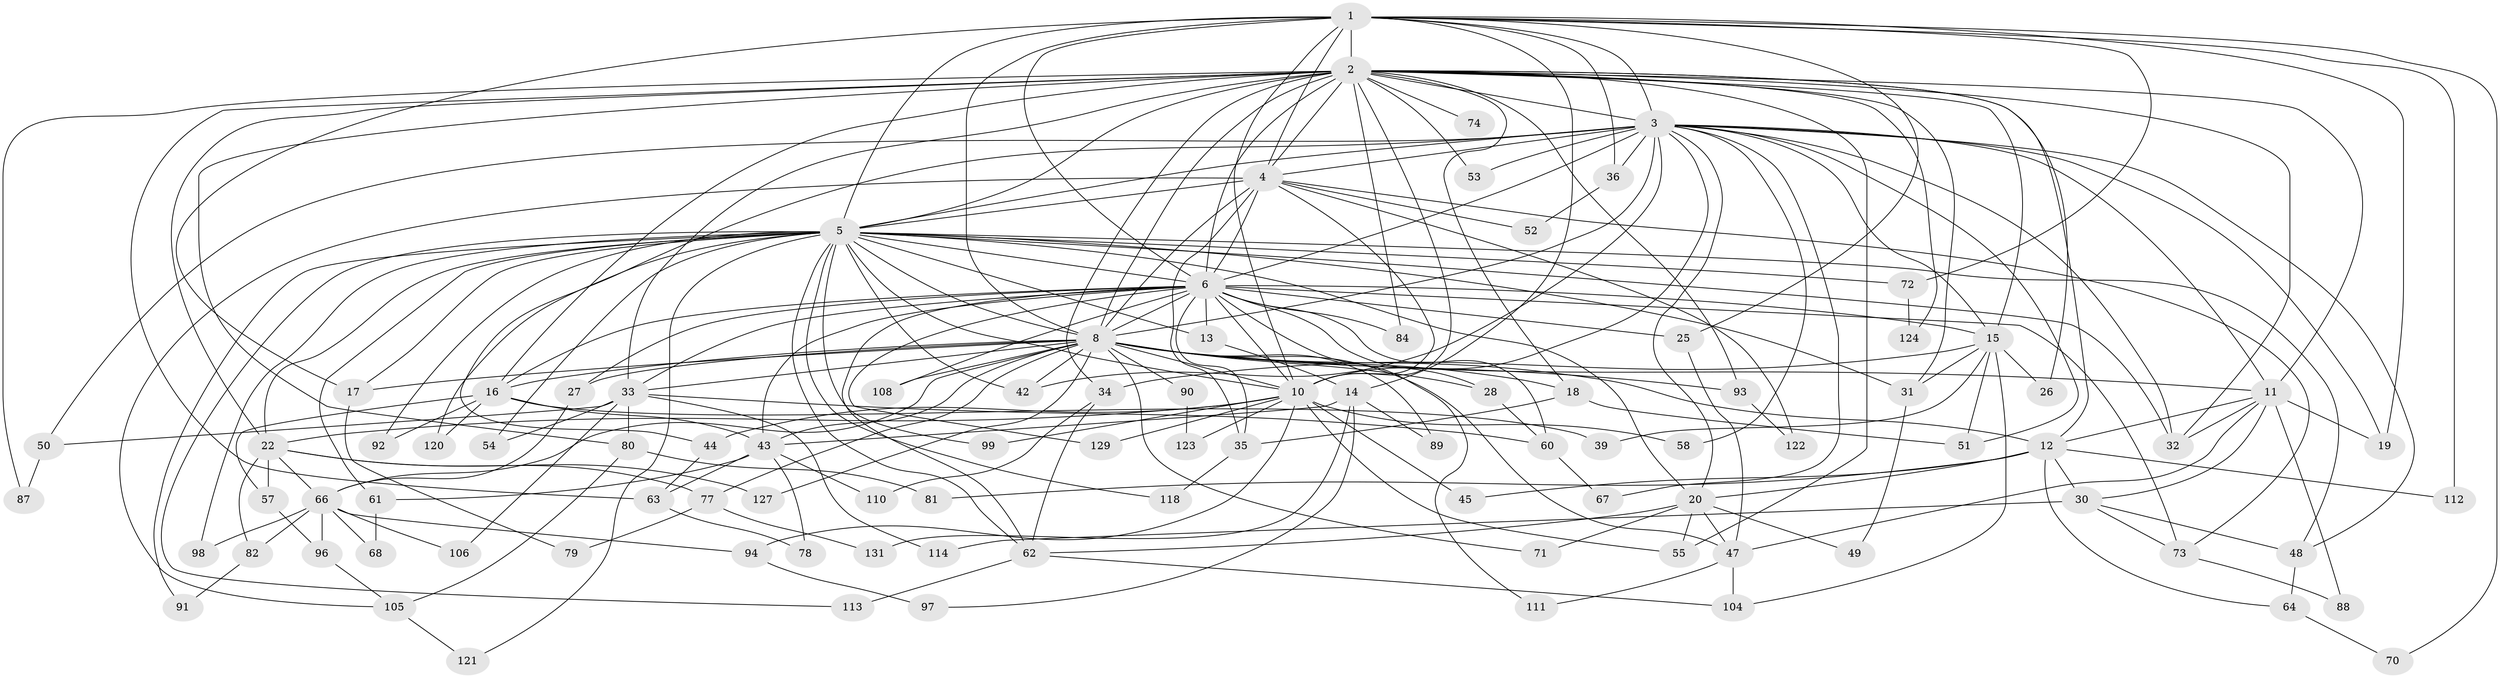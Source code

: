 // original degree distribution, {19: 0.022727272727272728, 22: 0.007575757575757576, 15: 0.007575757575757576, 28: 0.007575757575757576, 25: 0.007575757575757576, 20: 0.015151515151515152, 18: 0.007575757575757576, 9: 0.030303030303030304, 3: 0.23484848484848486, 8: 0.015151515151515152, 4: 0.10606060606060606, 6: 0.030303030303030304, 5: 0.022727272727272728, 7: 0.007575757575757576, 2: 0.4772727272727273}
// Generated by graph-tools (version 1.1) at 2025/11/02/27/25 16:11:08]
// undirected, 96 vertices, 231 edges
graph export_dot {
graph [start="1"]
  node [color=gray90,style=filled];
  1 [super="+37"];
  2 [super="+7"];
  3 [super="+23"];
  4 [super="+128"];
  5 [super="+95"];
  6 [super="+102"];
  8 [super="+9"];
  10 [super="+21"];
  11 [super="+116"];
  12 [super="+24"];
  13;
  14 [super="+65"];
  15 [super="+41"];
  16 [super="+40"];
  17 [super="+130"];
  18;
  19 [super="+46"];
  20 [super="+29"];
  22 [super="+69"];
  25 [super="+125"];
  26;
  27;
  28;
  30 [super="+85"];
  31 [super="+126"];
  32 [super="+107"];
  33 [super="+38"];
  34;
  35 [super="+83"];
  36;
  39;
  42 [super="+59"];
  43 [super="+115"];
  44;
  45;
  47 [super="+101"];
  48 [super="+56"];
  49;
  50 [super="+86"];
  51 [super="+75"];
  52;
  53;
  54;
  55 [super="+132"];
  57;
  58;
  60 [super="+117"];
  61;
  62 [super="+103"];
  63 [super="+76"];
  64;
  66 [super="+100"];
  67;
  68;
  70;
  71;
  72;
  73;
  74;
  77;
  78;
  79;
  80;
  81;
  82;
  84;
  87;
  88;
  89;
  90;
  91;
  92;
  93;
  94;
  96;
  97;
  98;
  99;
  104 [super="+119"];
  105 [super="+109"];
  106;
  108;
  110;
  111;
  112;
  113;
  114;
  118;
  120;
  121;
  122;
  123;
  124;
  127;
  129;
  131;
  1 -- 2 [weight=2];
  1 -- 3;
  1 -- 4 [weight=2];
  1 -- 5;
  1 -- 6;
  1 -- 8 [weight=2];
  1 -- 10 [weight=2];
  1 -- 14;
  1 -- 19;
  1 -- 25;
  1 -- 36;
  1 -- 70;
  1 -- 72;
  1 -- 112;
  1 -- 17;
  2 -- 3 [weight=2];
  2 -- 4 [weight=2];
  2 -- 5 [weight=2];
  2 -- 6 [weight=2];
  2 -- 8 [weight=4];
  2 -- 10 [weight=2];
  2 -- 11;
  2 -- 15;
  2 -- 16;
  2 -- 22;
  2 -- 33;
  2 -- 53;
  2 -- 74 [weight=2];
  2 -- 84;
  2 -- 124;
  2 -- 80;
  2 -- 18;
  2 -- 87;
  2 -- 26;
  2 -- 93;
  2 -- 32;
  2 -- 34;
  2 -- 55;
  2 -- 63;
  2 -- 31;
  2 -- 12;
  3 -- 4;
  3 -- 5;
  3 -- 6;
  3 -- 8 [weight=2];
  3 -- 10;
  3 -- 15;
  3 -- 32;
  3 -- 36;
  3 -- 44;
  3 -- 48;
  3 -- 50;
  3 -- 51;
  3 -- 53;
  3 -- 67;
  3 -- 20;
  3 -- 19;
  3 -- 11;
  3 -- 58;
  3 -- 42;
  4 -- 5;
  4 -- 6;
  4 -- 8 [weight=2];
  4 -- 10;
  4 -- 52;
  4 -- 73;
  4 -- 105;
  4 -- 122;
  4 -- 35;
  5 -- 6;
  5 -- 8 [weight=2];
  5 -- 10;
  5 -- 13;
  5 -- 17;
  5 -- 20;
  5 -- 31;
  5 -- 42;
  5 -- 48;
  5 -- 54;
  5 -- 61;
  5 -- 62;
  5 -- 72;
  5 -- 91;
  5 -- 92;
  5 -- 98;
  5 -- 99;
  5 -- 113;
  5 -- 118;
  5 -- 121;
  5 -- 32;
  5 -- 120;
  5 -- 22;
  6 -- 8 [weight=2];
  6 -- 10;
  6 -- 13;
  6 -- 16;
  6 -- 25;
  6 -- 27;
  6 -- 28;
  6 -- 33;
  6 -- 35;
  6 -- 60;
  6 -- 73;
  6 -- 84;
  6 -- 108;
  6 -- 111;
  6 -- 129;
  6 -- 62;
  6 -- 43;
  6 -- 15;
  8 -- 10 [weight=2];
  8 -- 11;
  8 -- 12 [weight=2];
  8 -- 18;
  8 -- 27;
  8 -- 43;
  8 -- 47;
  8 -- 77;
  8 -- 89;
  8 -- 108;
  8 -- 127;
  8 -- 71;
  8 -- 42;
  8 -- 17;
  8 -- 90;
  8 -- 28;
  8 -- 93;
  8 -- 66;
  8 -- 33;
  8 -- 16;
  10 -- 44;
  10 -- 45;
  10 -- 58;
  10 -- 94;
  10 -- 99;
  10 -- 123;
  10 -- 129;
  10 -- 22;
  10 -- 55;
  11 -- 19;
  11 -- 30;
  11 -- 47;
  11 -- 88;
  11 -- 12;
  11 -- 32;
  12 -- 20;
  12 -- 30;
  12 -- 45;
  12 -- 64;
  12 -- 81;
  12 -- 112;
  13 -- 14;
  14 -- 97;
  14 -- 131;
  14 -- 89;
  14 -- 43;
  15 -- 26;
  15 -- 31;
  15 -- 34;
  15 -- 39;
  15 -- 51;
  15 -- 104;
  16 -- 39;
  16 -- 43;
  16 -- 57;
  16 -- 92;
  16 -- 120;
  17 -- 79;
  18 -- 35;
  18 -- 51;
  20 -- 55;
  20 -- 49;
  20 -- 71;
  20 -- 47;
  20 -- 62;
  22 -- 57;
  22 -- 66;
  22 -- 82;
  22 -- 127;
  22 -- 77;
  25 -- 47;
  27 -- 66;
  28 -- 60;
  30 -- 73;
  30 -- 114;
  30 -- 48;
  31 -- 49;
  33 -- 54;
  33 -- 80;
  33 -- 114;
  33 -- 50 [weight=2];
  33 -- 106;
  33 -- 60;
  34 -- 62;
  34 -- 110;
  35 -- 118;
  36 -- 52;
  43 -- 61;
  43 -- 78;
  43 -- 110;
  43 -- 63;
  44 -- 63;
  47 -- 104;
  47 -- 111;
  48 -- 64;
  50 -- 87;
  57 -- 96;
  60 -- 67;
  61 -- 68;
  62 -- 104;
  62 -- 113;
  63 -- 78;
  64 -- 70;
  66 -- 68;
  66 -- 82;
  66 -- 94;
  66 -- 96;
  66 -- 98;
  66 -- 106;
  72 -- 124;
  73 -- 88;
  77 -- 79;
  77 -- 131;
  80 -- 81;
  80 -- 105;
  82 -- 91;
  90 -- 123;
  93 -- 122;
  94 -- 97;
  96 -- 105;
  105 -- 121;
}
